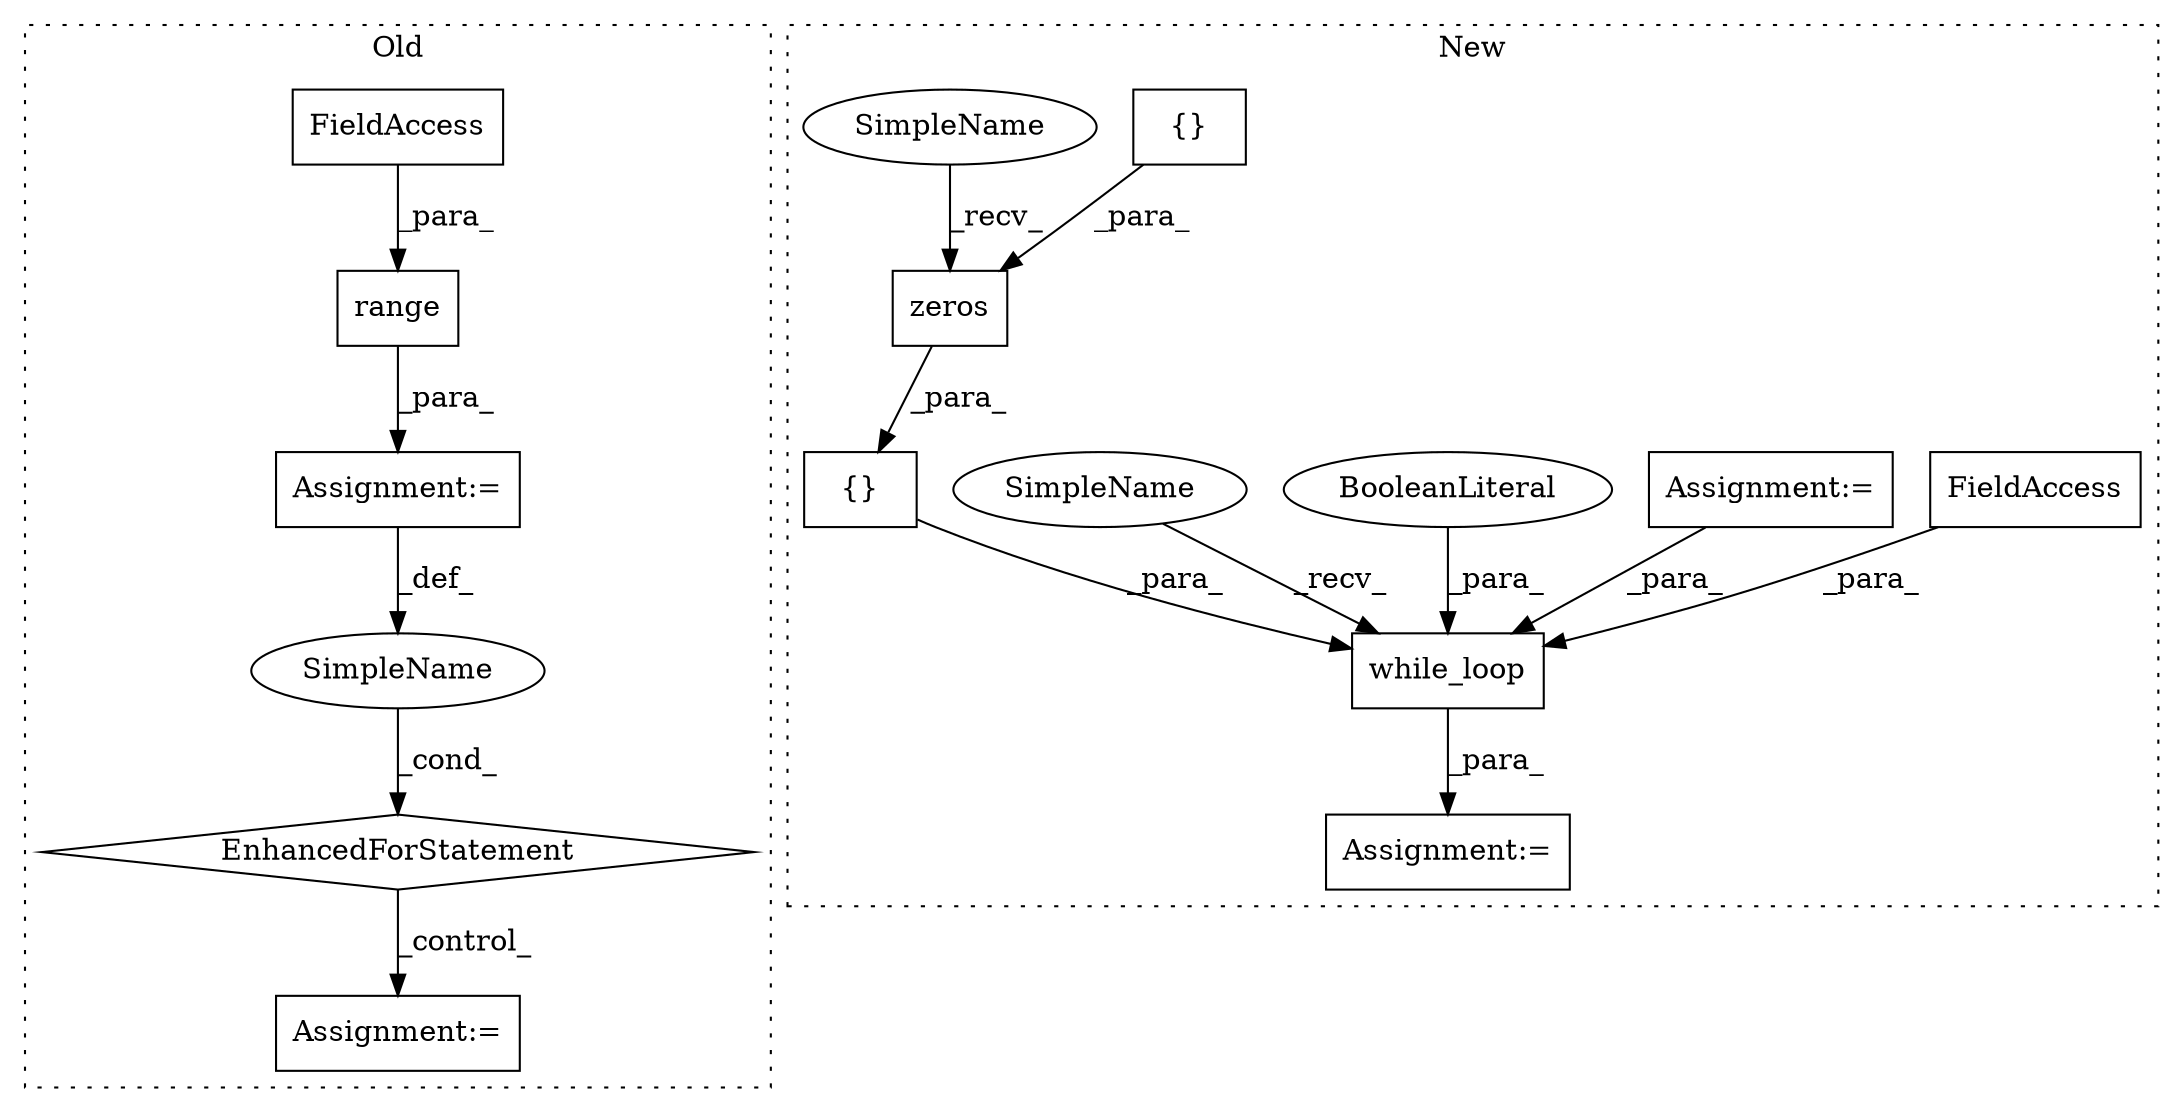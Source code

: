 digraph G {
subgraph cluster0 {
1 [label="range" a="32" s="29565,29583" l="6,1" shape="box"];
5 [label="Assignment:=" a="7" s="29504,29584" l="53,2" shape="box"];
7 [label="EnhancedForStatement" a="70" s="29504,29584" l="53,2" shape="diamond"];
8 [label="SimpleName" a="42" s="29561" l="1" shape="ellipse"];
9 [label="Assignment:=" a="7" s="29597" l="1" shape="box"];
13 [label="FieldAccess" a="22" s="29571" l="12" shape="box"];
label = "Old";
style="dotted";
}
subgraph cluster1 {
2 [label="while_loop" a="32" s="30643,30706" l="11,1" shape="box"];
3 [label="FieldAccess" a="22" s="30659" l="4" shape="box"];
4 [label="Assignment:=" a="7" s="30638" l="2" shape="box"];
6 [label="Assignment:=" a="7" s="30385" l="1" shape="box"];
10 [label="{}" a="4" s="30692" l="2" shape="box"];
11 [label="BooleanLiteral" a="9" s="30701" l="5" shape="ellipse"];
12 [label="{}" a="4" s="30673,30699" l="1,1" shape="box"];
14 [label="zeros" a="32" s="30677,30694" l="6,1" shape="box"];
15 [label="SimpleName" a="42" s="30640" l="2" shape="ellipse"];
16 [label="SimpleName" a="42" s="30674" l="2" shape="ellipse"];
label = "New";
style="dotted";
}
1 -> 5 [label="_para_"];
2 -> 4 [label="_para_"];
3 -> 2 [label="_para_"];
5 -> 8 [label="_def_"];
6 -> 2 [label="_para_"];
7 -> 9 [label="_control_"];
8 -> 7 [label="_cond_"];
10 -> 14 [label="_para_"];
11 -> 2 [label="_para_"];
12 -> 2 [label="_para_"];
13 -> 1 [label="_para_"];
14 -> 12 [label="_para_"];
15 -> 2 [label="_recv_"];
16 -> 14 [label="_recv_"];
}